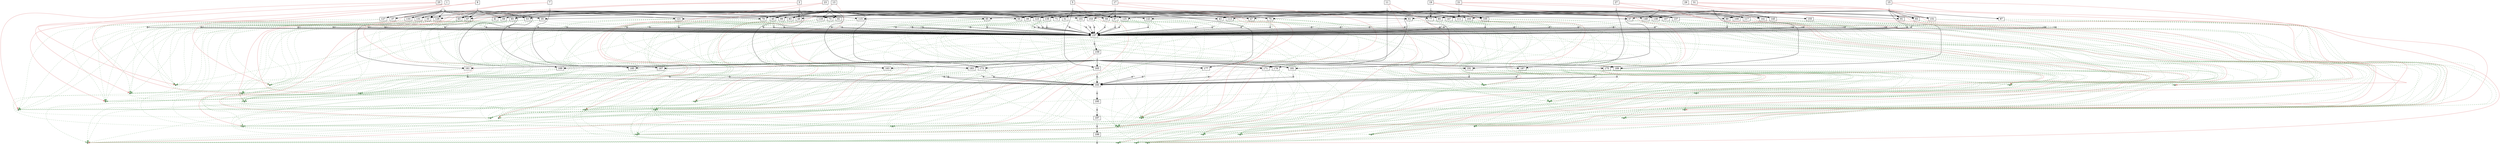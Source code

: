 strict digraph  {
	node [label="\N"];
	1	 [height=0,
		shape=rect,
		size=13.71,
		width=0];
	2	 [fillcolor=gray,
		height=0.1,
		label="",
		shape=rect,
		size=0,
		style=filled,
		width=0.1];
	1 -> 2	 [color=gray,
		size=12548980.0];
	201	 [fillcolor="#88bb88",
		height=0.1,
		label="",
		shape=rect,
		size=0,
		style=filled,
		width=0.1];
	1 -> 201	 [color="#dd7777",
		size=3219422.0,
		weight=0];
	202	 [fillcolor="#88bb88",
		height=0.1,
		label="",
		shape=rect,
		size=0,
		style=filled,
		width=0.1];
	1 -> 202	 [color="#dd7777",
		size=3219422.0,
		weight=0];
	33	 [height=0,
		shape=rect,
		size=10.47,
		width=0];
	2 -> 33	 [size=0];
	35	 [height=0,
		shape=rect,
		size=10.57,
		width=0];
	2 -> 35	 [size=0];
	37	 [height=0,
		shape=rect,
		size=10.52,
		width=0];
	2 -> 37	 [size=0];
	39	 [height=0,
		shape=rect,
		size=10.43,
		width=0];
	2 -> 39	 [size=0];
	127	 [height=0,
		shape=rect,
		size=10.56,
		width=0];
	2 -> 127	 [size=0];
	161	 [height=0,
		shape=rect,
		size=10.76,
		width=0];
	2 -> 161	 [size=0];
	3	 [height=0,
		shape=rect,
		size=13.66,
		width=0];
	4	 [fillcolor=gray,
		height=0.1,
		label="",
		shape=rect,
		size=0,
		style=filled,
		width=0.1];
	3 -> 4	 [color=gray,
		size=12555244.0];
	203	 [fillcolor="#88bb88",
		height=0.1,
		label="",
		shape=rect,
		size=0,
		style=filled,
		width=0.1];
	3 -> 203	 [color="#dd7777",
		size=3219422.0,
		weight=0];
	204	 [fillcolor="#88bb88",
		height=0.1,
		label="",
		shape=rect,
		size=0,
		style=filled,
		width=0.1];
	3 -> 204	 [color="#dd7777",
		size=3219422.0,
		weight=0];
	4 -> 33	 [size=0];
	41	 [height=0,
		shape=rect,
		size=10.53,
		width=0];
	4 -> 41	 [size=0];
	43	 [height=0,
		shape=rect,
		size=10.57,
		width=0];
	4 -> 43	 [size=0];
	45	 [height=0,
		shape=rect,
		size=10.56,
		width=0];
	4 -> 45	 [size=0];
	47	 [height=0,
		shape=rect,
		size=10.55,
		width=0];
	4 -> 47	 [size=0];
	49	 [height=0,
		shape=rect,
		size=10.61,
		width=0];
	4 -> 49	 [size=0];
	67	 [height=0,
		shape=rect,
		size=10.64,
		width=0];
	4 -> 67	 [size=0];
	71	 [height=0,
		shape=rect,
		size=10.53,
		width=0];
	4 -> 71	 [size=0];
	85	 [height=0,
		shape=rect,
		size=10.67,
		width=0];
	4 -> 85	 [size=0];
	95	 [height=0,
		shape=rect,
		size=10.6,
		width=0];
	4 -> 95	 [size=0];
	129	 [height=0,
		shape=rect,
		size=10.61,
		width=0];
	4 -> 129	 [size=0];
	163	 [height=0,
		shape=rect,
		size=10.78,
		width=0];
	4 -> 163	 [size=0];
	5	 [height=0,
		shape=rect,
		size=13.57,
		width=0];
	6	 [fillcolor=gray,
		height=0.1,
		label="",
		shape=rect,
		size=0,
		style=filled,
		width=0.1];
	5 -> 6	 [color=gray,
		size=12539984.0];
	205	 [fillcolor="#88bb88",
		height=0.1,
		label="",
		shape=rect,
		size=0,
		style=filled,
		width=0.1];
	5 -> 205	 [color="#dd7777",
		size=3219422.0,
		weight=0];
	206	 [fillcolor="#88bb88",
		height=0.1,
		label="",
		shape=rect,
		size=0,
		style=filled,
		width=0.1];
	5 -> 206	 [color="#dd7777",
		size=3219422.0,
		weight=0];
	6 -> 49	 [size=0];
	51	 [height=0,
		shape=rect,
		size=10.43,
		width=0];
	6 -> 51	 [size=0];
	53	 [height=0,
		shape=rect,
		size=10.55,
		width=0];
	6 -> 53	 [size=0];
	55	 [height=0,
		shape=rect,
		size=10.52,
		width=0];
	6 -> 55	 [size=0];
	57	 [height=0,
		shape=rect,
		size=10.76,
		width=0];
	6 -> 57	 [size=0];
	59	 [height=0,
		shape=rect,
		size=10.41,
		width=0];
	6 -> 59	 [size=0];
	61	 [height=0,
		shape=rect,
		size=10.66,
		width=0];
	6 -> 61	 [size=0];
	97	 [height=0,
		shape=rect,
		size=10.56,
		width=0];
	6 -> 97	 [size=0];
	119	 [height=0,
		shape=rect,
		size=10.58,
		width=0];
	6 -> 119	 [size=0];
	147	 [height=0,
		shape=rect,
		size=10.55,
		width=0];
	6 -> 147	 [size=0];
	165	 [height=0,
		shape=rect,
		size=10.62,
		width=0];
	6 -> 165	 [size=0];
	7	 [height=0,
		shape=rect,
		size=13.02,
		width=0];
	8	 [fillcolor=gray,
		height=0.1,
		label="",
		shape=rect,
		size=0,
		style=filled,
		width=0.1];
	7 -> 8	 [color=gray,
		size=12515446.0];
	207	 [fillcolor="#88bb88",
		height=0.1,
		label="",
		shape=rect,
		size=0,
		style=filled,
		width=0.1];
	7 -> 207	 [color="#dd7777",
		size=3219422.0,
		weight=0];
	208	 [fillcolor="#88bb88",
		height=0.1,
		label="",
		shape=rect,
		size=0,
		style=filled,
		width=0.1];
	7 -> 208	 [color="#dd7777",
		size=3219422.0,
		weight=0];
	8 -> 41	 [size=0];
	63	 [height=0,
		shape=rect,
		size=10.57,
		width=0];
	8 -> 63	 [size=0];
	65	 [height=0,
		shape=rect,
		size=10.65,
		width=0];
	8 -> 65	 [size=0];
	73	 [height=0,
		shape=rect,
		size=10.61,
		width=0];
	8 -> 73	 [size=0];
	79	 [height=0,
		shape=rect,
		size=10.49,
		width=0];
	8 -> 79	 [size=0];
	99	 [height=0,
		shape=rect,
		size=10.44,
		width=0];
	8 -> 99	 [size=0];
	121	 [height=0,
		shape=rect,
		size=10.57,
		width=0];
	8 -> 121	 [size=0];
	131	 [height=0,
		shape=rect,
		size=10.5,
		width=0];
	8 -> 131	 [size=0];
	167	 [height=0,
		shape=rect,
		size=10.61,
		width=0];
	8 -> 167	 [size=0];
	9	 [height=0,
		shape=rect,
		size=13.77,
		width=0];
	10	 [fillcolor=gray,
		height=0.1,
		label="",
		shape=rect,
		size=0,
		style=filled,
		width=0.1];
	9 -> 10	 [color=gray,
		size=12555776.0];
	209	 [fillcolor="#88bb88",
		height=0.1,
		label="",
		shape=rect,
		size=0,
		style=filled,
		width=0.1];
	9 -> 209	 [color="#dd7777",
		size=3219422.0,
		weight=0];
	210	 [fillcolor="#88bb88",
		height=0.1,
		label="",
		shape=rect,
		size=0,
		style=filled,
		width=0.1];
	9 -> 210	 [color="#dd7777",
		size=3219422.0,
		weight=0];
	10 -> 53	 [size=0];
	10 -> 63	 [size=0];
	10 -> 67	 [size=0];
	69	 [height=0,
		shape=rect,
		size=10.77,
		width=0];
	10 -> 69	 [size=0];
	133	 [height=0,
		shape=rect,
		size=10.51,
		width=0];
	10 -> 133	 [size=0];
	169	 [height=0,
		shape=rect,
		size=10.85,
		width=0];
	10 -> 169	 [size=0];
	11	 [height=0,
		shape=rect,
		size=13.66,
		width=0];
	12	 [fillcolor=gray,
		height=0.1,
		label="",
		shape=rect,
		size=0,
		style=filled,
		width=0.1];
	11 -> 12	 [color=gray,
		size=12514130.0];
	211	 [fillcolor="#88bb88",
		height=0.1,
		label="",
		shape=rect,
		size=0,
		style=filled,
		width=0.1];
	11 -> 211	 [color="#dd7777",
		size=3219422.0,
		weight=0];
	212	 [fillcolor="#88bb88",
		height=0.1,
		label="",
		shape=rect,
		size=0,
		style=filled,
		width=0.1];
	11 -> 212	 [color="#dd7777",
		size=3219422.0,
		weight=0];
	12 -> 71	 [size=0];
	12 -> 73	 [size=0];
	75	 [height=0,
		shape=rect,
		size=10.57,
		width=0];
	12 -> 75	 [size=0];
	77	 [height=0,
		shape=rect,
		size=10.62,
		width=0];
	12 -> 77	 [size=0];
	111	 [height=0,
		shape=rect,
		size=10.73,
		width=0];
	12 -> 111	 [size=0];
	149	 [height=0,
		shape=rect,
		size=10.72,
		width=0];
	12 -> 149	 [size=0];
	171	 [height=0,
		shape=rect,
		size=10.92,
		width=0];
	12 -> 171	 [size=0];
	13	 [height=0,
		shape=rect,
		size=13.13,
		width=0];
	14	 [fillcolor=gray,
		height=0.1,
		label="",
		shape=rect,
		size=0,
		style=filled,
		width=0.1];
	13 -> 14	 [color=gray,
		size=12521780.0];
	213	 [fillcolor="#88bb88",
		height=0.1,
		label="",
		shape=rect,
		size=0,
		style=filled,
		width=0.1];
	13 -> 213	 [color="#dd7777",
		size=3219422.0,
		weight=0];
	214	 [fillcolor="#88bb88",
		height=0.1,
		label="",
		shape=rect,
		size=0,
		style=filled,
		width=0.1];
	13 -> 214	 [color="#dd7777",
		size=3219422.0,
		weight=0];
	14 -> 55	 [size=0];
	14 -> 69	 [size=0];
	14 -> 79	 [size=0];
	81	 [height=0,
		shape=rect,
		size=10.5,
		width=0];
	14 -> 81	 [size=0];
	83	 [height=0,
		shape=rect,
		size=10.58,
		width=0];
	14 -> 83	 [size=0];
	101	 [height=0,
		shape=rect,
		size=10.67,
		width=0];
	14 -> 101	 [size=0];
	173	 [height=0,
		shape=rect,
		size=10.92,
		width=0];
	14 -> 173	 [size=0];
	15	 [height=0,
		shape=rect,
		size=13.35,
		width=0];
	16	 [fillcolor=gray,
		height=0.1,
		label="",
		shape=rect,
		size=0,
		style=filled,
		width=0.1];
	15 -> 16	 [color=gray,
		size=12569732.0];
	215	 [fillcolor="#88bb88",
		height=0.1,
		label="",
		shape=rect,
		size=0,
		style=filled,
		width=0.1];
	15 -> 215	 [color="#dd7777",
		size=3219422.0,
		weight=0];
	216	 [fillcolor="#88bb88",
		height=0.1,
		label="",
		shape=rect,
		size=0,
		style=filled,
		width=0.1];
	15 -> 216	 [color="#dd7777",
		size=3219422.0,
		weight=0];
	16 -> 57	 [size=0];
	16 -> 85	 [size=0];
	87	 [height=0,
		shape=rect,
		size=10.65,
		width=0];
	16 -> 87	 [size=0];
	89	 [height=0,
		shape=rect,
		size=10.53,
		width=0];
	16 -> 89	 [size=0];
	91	 [height=0,
		shape=rect,
		size=10.6,
		width=0];
	16 -> 91	 [size=0];
	93	 [height=0,
		shape=rect,
		size=10.59,
		width=0];
	16 -> 93	 [size=0];
	151	 [height=0,
		shape=rect,
		size=10.39,
		width=0];
	16 -> 151	 [size=0];
	175	 [height=0,
		shape=rect,
		size=10.81,
		width=0];
	16 -> 175	 [size=0];
	17	 [height=0,
		shape=rect,
		size=13.77,
		width=0];
	18	 [fillcolor=gray,
		height=0.1,
		label="",
		shape=rect,
		size=0,
		style=filled,
		width=0.1];
	17 -> 18	 [color=gray,
		size=12545860.0];
	217	 [fillcolor="#88bb88",
		height=0.1,
		label="",
		shape=rect,
		size=0,
		style=filled,
		width=0.1];
	17 -> 217	 [color="#dd7777",
		size=3219422.0,
		weight=0];
	218	 [fillcolor="#88bb88",
		height=0.1,
		label="",
		shape=rect,
		size=0,
		style=filled,
		width=0.1];
	17 -> 218	 [color="#dd7777",
		size=3219422.0,
		weight=0];
	18 -> 59	 [size=0];
	18 -> 75	 [size=0];
	18 -> 89	 [size=0];
	18 -> 95	 [size=0];
	18 -> 97	 [size=0];
	18 -> 99	 [size=0];
	18 -> 101	 [size=0];
	103	 [height=0,
		shape=rect,
		size=10.65,
		width=0];
	18 -> 103	 [size=0];
	123	 [height=0,
		shape=rect,
		size=10.66,
		width=0];
	18 -> 123	 [size=0];
	139	 [height=0,
		shape=rect,
		size=10.59,
		width=0];
	18 -> 139	 [size=0];
	177	 [height=0,
		shape=rect,
		size=10.83,
		width=0];
	18 -> 177	 [size=0];
	19	 [height=0,
		shape=rect,
		size=13.45,
		width=0];
	20	 [fillcolor=gray,
		height=0.1,
		label="",
		shape=rect,
		size=0,
		style=filled,
		width=0.1];
	19 -> 20	 [color=gray,
		size=12531720.0];
	219	 [fillcolor="#88bb88",
		height=0.1,
		label="",
		shape=rect,
		size=0,
		style=filled,
		width=0.1];
	19 -> 219	 [color="#dd7777",
		size=3219422.0,
		weight=0];
	220	 [fillcolor="#88bb88",
		height=0.1,
		label="",
		shape=rect,
		size=0,
		style=filled,
		width=0.1];
	19 -> 220	 [color="#dd7777",
		size=3219422.0,
		weight=0];
	20 -> 35	 [size=0];
	20 -> 77	 [size=0];
	105	 [height=0,
		shape=rect,
		size=10.71,
		width=0];
	20 -> 105	 [size=0];
	107	 [height=0,
		shape=rect,
		size=10.62,
		width=0];
	20 -> 107	 [size=0];
	109	 [height=0,
		shape=rect,
		size=10.7,
		width=0];
	20 -> 109	 [size=0];
	125	 [height=0,
		shape=rect,
		size=10.68,
		width=0];
	20 -> 125	 [size=0];
	179	 [height=0,
		shape=rect,
		size=10.65,
		width=0];
	20 -> 179	 [size=0];
	21	 [height=0,
		shape=rect,
		size=13.5,
		width=0];
	22	 [fillcolor=gray,
		height=0.1,
		label="",
		shape=rect,
		size=0,
		style=filled,
		width=0.1];
	21 -> 22	 [color=gray,
		size=12535712.0];
	221	 [fillcolor="#88bb88",
		height=0.1,
		label="",
		shape=rect,
		size=0,
		style=filled,
		width=0.1];
	21 -> 221	 [color="#dd7777",
		size=3219422.0,
		weight=0];
	222	 [fillcolor="#88bb88",
		height=0.1,
		label="",
		shape=rect,
		size=0,
		style=filled,
		width=0.1];
	21 -> 222	 [color="#dd7777",
		size=3219422.0,
		weight=0];
	22 -> 43	 [size=0];
	22 -> 105	 [size=0];
	22 -> 111	 [size=0];
	113	 [height=0,
		shape=rect,
		size=10.68,
		width=0];
	22 -> 113	 [size=0];
	115	 [height=0,
		shape=rect,
		size=10.49,
		width=0];
	22 -> 115	 [size=0];
	117	 [height=0,
		shape=rect,
		size=10.56,
		width=0];
	22 -> 117	 [size=0];
	137	 [height=0,
		shape=rect,
		size=10.77,
		width=0];
	22 -> 137	 [size=0];
	141	 [height=0,
		shape=rect,
		size=10.53,
		width=0];
	22 -> 141	 [size=0];
	181	 [height=0,
		shape=rect,
		size=10.25,
		width=0];
	22 -> 181	 [size=0];
	23	 [height=0,
		shape=rect,
		size=13.42,
		width=0];
	24	 [fillcolor=gray,
		height=0.1,
		label="",
		shape=rect,
		size=0,
		style=filled,
		width=0.1];
	23 -> 24	 [color=gray,
		size=12587070.0];
	223	 [fillcolor="#88bb88",
		height=0.1,
		label="",
		shape=rect,
		size=0,
		style=filled,
		width=0.1];
	23 -> 223	 [color="#dd7777",
		size=3219422.0,
		weight=0];
	224	 [fillcolor="#88bb88",
		height=0.1,
		label="",
		shape=rect,
		size=0,
		style=filled,
		width=0.1];
	23 -> 224	 [color="#dd7777",
		size=3219422.0,
		weight=0];
	24 -> 45	 [size=0];
	24 -> 65	 [size=0];
	24 -> 83	 [size=0];
	24 -> 113	 [size=0];
	24 -> 119	 [size=0];
	24 -> 121	 [size=0];
	24 -> 123	 [size=0];
	24 -> 125	 [size=0];
	183	 [height=0,
		shape=rect,
		size=10.92,
		width=0];
	24 -> 183	 [size=0];
	25	 [height=0,
		shape=rect,
		size=13.63,
		width=0];
	26	 [fillcolor=gray,
		height=0.1,
		label="",
		shape=rect,
		size=0,
		style=filled,
		width=0.1];
	25 -> 26	 [color=gray,
		size=12555558.0];
	225	 [fillcolor="#88bb88",
		height=0.1,
		label="",
		shape=rect,
		size=0,
		style=filled,
		width=0.1];
	25 -> 225	 [color="#dd7777",
		size=3219422.0,
		weight=0];
	226	 [fillcolor="#88bb88",
		height=0.1,
		label="",
		shape=rect,
		size=0,
		style=filled,
		width=0.1];
	25 -> 226	 [color="#dd7777",
		size=3219422.0,
		weight=0];
	26 -> 37	 [size=0];
	26 -> 115	 [size=0];
	26 -> 127	 [size=0];
	26 -> 129	 [size=0];
	26 -> 131	 [size=0];
	26 -> 133	 [size=0];
	135	 [height=0,
		shape=rect,
		size=10.69,
		width=0];
	26 -> 135	 [size=0];
	143	 [height=0,
		shape=rect,
		size=10.69,
		width=0];
	26 -> 143	 [size=0];
	153	 [height=0,
		shape=rect,
		size=10.61,
		width=0];
	26 -> 153	 [size=0];
	185	 [height=0,
		shape=rect,
		size=10.77,
		width=0];
	26 -> 185	 [size=0];
	27	 [height=0,
		shape=rect,
		size=13.7,
		width=0];
	28	 [fillcolor=gray,
		height=0.1,
		label="",
		shape=rect,
		size=0,
		style=filled,
		width=0.1];
	27 -> 28	 [color=gray,
		size=12573942.0];
	227	 [fillcolor="#88bb88",
		height=0.1,
		label="",
		shape=rect,
		size=0,
		style=filled,
		width=0.1];
	27 -> 227	 [color="#dd7777",
		size=3219422.0,
		weight=0];
	228	 [fillcolor="#88bb88",
		height=0.1,
		label="",
		shape=rect,
		size=0,
		style=filled,
		width=0.1];
	27 -> 228	 [color="#dd7777",
		size=3219422.0,
		weight=0];
	28 -> 47	 [size=0];
	28 -> 61	 [size=0];
	28 -> 107	 [size=0];
	28 -> 135	 [size=0];
	28 -> 137	 [size=0];
	145	 [height=0,
		shape=rect,
		size=10.58,
		width=0];
	28 -> 145	 [size=0];
	187	 [height=0,
		shape=rect,
		size=10.81,
		width=0];
	28 -> 187	 [size=0];
	29	 [height=0,
		shape=rect,
		size=13.74,
		width=0];
	30	 [fillcolor=gray,
		height=0.1,
		label="",
		shape=rect,
		size=0,
		style=filled,
		width=0.1];
	29 -> 30	 [color=gray,
		size=12507472.0];
	229	 [fillcolor="#88bb88",
		height=0.1,
		label="",
		shape=rect,
		size=0,
		style=filled,
		width=0.1];
	29 -> 229	 [color="#dd7777",
		size=3219422.0,
		weight=0];
	230	 [fillcolor="#88bb88",
		height=0.1,
		label="",
		shape=rect,
		size=0,
		style=filled,
		width=0.1];
	29 -> 230	 [color="#dd7777",
		size=3219422.0,
		weight=0];
	30 -> 91	 [size=0];
	30 -> 139	 [size=0];
	30 -> 141	 [size=0];
	30 -> 143	 [size=0];
	30 -> 145	 [size=0];
	189	 [height=0,
		shape=rect,
		size=10.72,
		width=0];
	30 -> 189	 [size=0];
	31	 [height=0,
		shape=rect,
		size=13.48,
		width=0];
	32	 [fillcolor=gray,
		height=0.1,
		label="",
		shape=rect,
		size=0,
		style=filled,
		width=0.1];
	31 -> 32	 [color=gray,
		size=12505362.0];
	231	 [fillcolor="#88bb88",
		height=0.1,
		label="",
		shape=rect,
		size=0,
		style=filled,
		width=0.1];
	31 -> 231	 [color="#dd7777",
		size=3219422.0,
		weight=0];
	232	 [fillcolor="#88bb88",
		height=0.1,
		label="",
		shape=rect,
		size=0,
		style=filled,
		width=0.1];
	31 -> 232	 [color="#dd7777",
		size=3219422.0,
		weight=0];
	32 -> 39	 [size=0];
	32 -> 93	 [size=0];
	32 -> 103	 [size=0];
	32 -> 109	 [size=0];
	32 -> 117	 [size=0];
	32 -> 147	 [size=0];
	32 -> 149	 [size=0];
	32 -> 151	 [size=0];
	32 -> 153	 [size=0];
	155	 [height=0,
		shape=rect,
		size=10.59,
		width=0];
	32 -> 155	 [size=0];
	191	 [height=0,
		shape=rect,
		size=10.94,
		width=0];
	32 -> 191	 [size=0];
	34	 [fillcolor=gray,
		height=0.1,
		label="",
		shape=rect,
		size=0,
		style=filled,
		width=0.1];
	33 -> 34	 [color=gray,
		size=16916203.0];
	33 -> 201	 [color="#77aa77",
		size=0,
		style=dashed,
		weight=0];
	33 -> 202	 [color="#77aa77",
		size=0,
		style=dashed,
		weight=0];
	33 -> 203	 [color="#77aa77",
		size=0,
		style=dashed,
		weight=0];
	33 -> 204	 [color="#77aa77",
		size=0,
		style=dashed,
		weight=0];
	157	 [height=0,
		shape=rect,
		size=4.96,
		width=0];
	34 -> 157	 [size=256443.0];
	36	 [fillcolor=gray,
		height=0.1,
		label="",
		shape=rect,
		size=0,
		style=filled,
		width=0.1];
	35 -> 36	 [color=gray,
		size=16892679.0];
	35 -> 201	 [color="#77aa77",
		size=0,
		style=dashed,
		weight=0];
	35 -> 202	 [color="#77aa77",
		size=0,
		style=dashed,
		weight=0];
	35 -> 219	 [color="#77aa77",
		size=0,
		style=dashed,
		weight=0];
	35 -> 220	 [color="#77aa77",
		size=0,
		style=dashed,
		weight=0];
	36 -> 157	 [size=256443.0];
	38	 [fillcolor=gray,
		height=0.1,
		label="",
		shape=rect,
		size=0,
		style=filled,
		width=0.1];
	37 -> 38	 [color=gray,
		size=16916517.0];
	37 -> 201	 [color="#77aa77",
		size=0,
		style=dashed,
		weight=0];
	37 -> 202	 [color="#77aa77",
		size=0,
		style=dashed,
		weight=0];
	37 -> 225	 [color="#77aa77",
		size=0,
		style=dashed,
		weight=0];
	37 -> 226	 [color="#77aa77",
		size=0,
		style=dashed,
		weight=0];
	38 -> 157	 [size=256443.0];
	40	 [fillcolor=gray,
		height=0.1,
		label="",
		shape=rect,
		size=0,
		style=filled,
		width=0.1];
	39 -> 40	 [color=gray,
		size=16866321.0];
	39 -> 201	 [color="#77aa77",
		size=0,
		style=dashed,
		weight=0];
	39 -> 202	 [color="#77aa77",
		size=0,
		style=dashed,
		weight=0];
	39 -> 231	 [color="#77aa77",
		size=0,
		style=dashed,
		weight=0];
	39 -> 232	 [color="#77aa77",
		size=0,
		style=dashed,
		weight=0];
	40 -> 157	 [size=256443.0];
	42	 [fillcolor=gray,
		height=0.1,
		label="",
		shape=rect,
		size=0,
		style=filled,
		width=0.1];
	41 -> 42	 [color=gray,
		size=16882669.0];
	41 -> 203	 [color="#77aa77",
		size=0,
		style=dashed,
		weight=0];
	41 -> 204	 [color="#77aa77",
		size=0,
		style=dashed,
		weight=0];
	41 -> 207	 [color="#77aa77",
		size=0,
		style=dashed,
		weight=0];
	41 -> 208	 [color="#77aa77",
		size=0,
		style=dashed,
		weight=0];
	42 -> 157	 [size=256443.0];
	44	 [fillcolor=gray,
		height=0.1,
		label="",
		shape=rect,
		size=0,
		style=filled,
		width=0.1];
	43 -> 44	 [color=gray,
		size=16902935.0];
	43 -> 203	 [color="#77aa77",
		size=0,
		style=dashed,
		weight=0];
	43 -> 204	 [color="#77aa77",
		size=0,
		style=dashed,
		weight=0];
	43 -> 221	 [color="#77aa77",
		size=0,
		style=dashed,
		weight=0];
	43 -> 222	 [color="#77aa77",
		size=0,
		style=dashed,
		weight=0];
	44 -> 157	 [size=256443.0];
	46	 [fillcolor=gray,
		height=0.1,
		label="",
		shape=rect,
		size=0,
		style=filled,
		width=0.1];
	45 -> 46	 [color=gray,
		size=16954293.0];
	45 -> 203	 [color="#77aa77",
		size=0,
		style=dashed,
		weight=0];
	45 -> 204	 [color="#77aa77",
		size=0,
		style=dashed,
		weight=0];
	45 -> 223	 [color="#77aa77",
		size=0,
		style=dashed,
		weight=0];
	45 -> 224	 [color="#77aa77",
		size=0,
		style=dashed,
		weight=0];
	46 -> 157	 [size=256443.0];
	48	 [fillcolor=gray,
		height=0.1,
		label="",
		shape=rect,
		size=0,
		style=filled,
		width=0.1];
	47 -> 48	 [color=gray,
		size=16941165.0];
	47 -> 203	 [color="#77aa77",
		size=0,
		style=dashed,
		weight=0];
	47 -> 204	 [color="#77aa77",
		size=0,
		style=dashed,
		weight=0];
	47 -> 227	 [color="#77aa77",
		size=0,
		style=dashed,
		weight=0];
	47 -> 228	 [color="#77aa77",
		size=0,
		style=dashed,
		weight=0];
	48 -> 157	 [size=256443.0];
	50	 [fillcolor=gray,
		height=0.1,
		label="",
		shape=rect,
		size=0,
		style=filled,
		width=0.1];
	49 -> 50	 [color=gray,
		size=16907207.0];
	49 -> 203	 [color="#77aa77",
		size=0,
		style=dashed,
		weight=0];
	49 -> 204	 [color="#77aa77",
		size=0,
		style=dashed,
		weight=0];
	49 -> 205	 [color="#77aa77",
		size=0,
		style=dashed,
		weight=0];
	49 -> 206	 [color="#77aa77",
		size=0,
		style=dashed,
		weight=0];
	50 -> 157	 [size=256443.0];
	52	 [fillcolor=gray,
		height=0.1,
		label="",
		shape=rect,
		size=0,
		style=filled,
		width=0.1];
	51 -> 52	 [color=gray,
		size=8574347.0];
	51 -> 205	 [color="#77aa77",
		size=0,
		style=dashed,
		weight=0];
	51 -> 206	 [color="#77aa77",
		size=0,
		style=dashed,
		weight=0];
	52 -> 157	 [size=256443.0];
	54	 [fillcolor=gray,
		height=0.1,
		label="",
		shape=rect,
		size=0,
		style=filled,
		width=0.1];
	53 -> 54	 [color=gray,
		size=16907739.0];
	53 -> 205	 [color="#77aa77",
		size=0,
		style=dashed,
		weight=0];
	53 -> 206	 [color="#77aa77",
		size=0,
		style=dashed,
		weight=0];
	53 -> 209	 [color="#77aa77",
		size=0,
		style=dashed,
		weight=0];
	53 -> 210	 [color="#77aa77",
		size=0,
		style=dashed,
		weight=0];
	54 -> 157	 [size=256443.0];
	56	 [fillcolor=gray,
		height=0.1,
		label="",
		shape=rect,
		size=0,
		style=filled,
		width=0.1];
	55 -> 56	 [color=gray,
		size=16873743.0];
	55 -> 205	 [color="#77aa77",
		size=0,
		style=dashed,
		weight=0];
	55 -> 206	 [color="#77aa77",
		size=0,
		style=dashed,
		weight=0];
	55 -> 213	 [color="#77aa77",
		size=0,
		style=dashed,
		weight=0];
	55 -> 214	 [color="#77aa77",
		size=0,
		style=dashed,
		weight=0];
	56 -> 157	 [size=256443.0];
	58	 [fillcolor=gray,
		height=0.1,
		label="",
		shape=rect,
		size=0,
		style=filled,
		width=0.1];
	57 -> 58	 [color=gray,
		size=16921695.0];
	57 -> 205	 [color="#77aa77",
		size=0,
		style=dashed,
		weight=0];
	57 -> 206	 [color="#77aa77",
		size=0,
		style=dashed,
		weight=0];
	57 -> 215	 [color="#77aa77",
		size=0,
		style=dashed,
		weight=0];
	57 -> 216	 [color="#77aa77",
		size=0,
		style=dashed,
		weight=0];
	58 -> 157	 [size=256443.0];
	60	 [fillcolor=gray,
		height=0.1,
		label="",
		shape=rect,
		size=0,
		style=filled,
		width=0.1];
	59 -> 60	 [color=gray,
		size=16897823.0];
	59 -> 205	 [color="#77aa77",
		size=0,
		style=dashed,
		weight=0];
	59 -> 206	 [color="#77aa77",
		size=0,
		style=dashed,
		weight=0];
	59 -> 217	 [color="#77aa77",
		size=0,
		style=dashed,
		weight=0];
	59 -> 218	 [color="#77aa77",
		size=0,
		style=dashed,
		weight=0];
	60 -> 157	 [size=256443.0];
	62	 [fillcolor=gray,
		height=0.1,
		label="",
		shape=rect,
		size=0,
		style=filled,
		width=0.1];
	61 -> 62	 [color=gray,
		size=16925905.0];
	61 -> 205	 [color="#77aa77",
		size=0,
		style=dashed,
		weight=0];
	61 -> 206	 [color="#77aa77",
		size=0,
		style=dashed,
		weight=0];
	61 -> 227	 [color="#77aa77",
		size=0,
		style=dashed,
		weight=0];
	61 -> 228	 [color="#77aa77",
		size=0,
		style=dashed,
		weight=0];
	62 -> 157	 [size=256443.0];
	64	 [fillcolor=gray,
		height=0.1,
		label="",
		shape=rect,
		size=0,
		style=filled,
		width=0.1];
	63 -> 64	 [color=gray,
		size=16883201.0];
	63 -> 207	 [color="#77aa77",
		size=0,
		style=dashed,
		weight=0];
	63 -> 208	 [color="#77aa77",
		size=0,
		style=dashed,
		weight=0];
	63 -> 209	 [color="#77aa77",
		size=0,
		style=dashed,
		weight=0];
	63 -> 210	 [color="#77aa77",
		size=0,
		style=dashed,
		weight=0];
	64 -> 157	 [size=256443.0];
	66	 [fillcolor=gray,
		height=0.1,
		label="",
		shape=rect,
		size=0,
		style=filled,
		width=0.1];
	65 -> 66	 [color=gray,
		size=16914495.0];
	65 -> 207	 [color="#77aa77",
		size=0,
		style=dashed,
		weight=0];
	65 -> 208	 [color="#77aa77",
		size=0,
		style=dashed,
		weight=0];
	65 -> 223	 [color="#77aa77",
		size=0,
		style=dashed,
		weight=0];
	65 -> 224	 [color="#77aa77",
		size=0,
		style=dashed,
		weight=0];
	66 -> 157	 [size=256443.0];
	68	 [fillcolor=gray,
		height=0.1,
		label="",
		shape=rect,
		size=0,
		style=filled,
		width=0.1];
	67 -> 68	 [color=gray,
		size=16922999.0];
	67 -> 203	 [color="#77aa77",
		size=0,
		style=dashed,
		weight=0];
	67 -> 204	 [color="#77aa77",
		size=0,
		style=dashed,
		weight=0];
	67 -> 209	 [color="#77aa77",
		size=0,
		style=dashed,
		weight=0];
	67 -> 210	 [color="#77aa77",
		size=0,
		style=dashed,
		weight=0];
	68 -> 157	 [size=256443.0];
	70	 [fillcolor=gray,
		height=0.1,
		label="",
		shape=rect,
		size=0,
		style=filled,
		width=0.1];
	69 -> 70	 [color=gray,
		size=16889535.0];
	69 -> 209	 [color="#77aa77",
		size=0,
		style=dashed,
		weight=0];
	69 -> 210	 [color="#77aa77",
		size=0,
		style=dashed,
		weight=0];
	69 -> 213	 [color="#77aa77",
		size=0,
		style=dashed,
		weight=0];
	69 -> 214	 [color="#77aa77",
		size=0,
		style=dashed,
		weight=0];
	70 -> 157	 [size=256443.0];
	72	 [fillcolor=gray,
		height=0.1,
		label="",
		shape=rect,
		size=0,
		style=filled,
		width=0.1];
	71 -> 72	 [color=gray,
		size=16881353.0];
	71 -> 203	 [color="#77aa77",
		size=0,
		style=dashed,
		weight=0];
	71 -> 204	 [color="#77aa77",
		size=0,
		style=dashed,
		weight=0];
	71 -> 211	 [color="#77aa77",
		size=0,
		style=dashed,
		weight=0];
	71 -> 212	 [color="#77aa77",
		size=0,
		style=dashed,
		weight=0];
	72 -> 157	 [size=256443.0];
	74	 [fillcolor=gray,
		height=0.1,
		label="",
		shape=rect,
		size=0,
		style=filled,
		width=0.1];
	73 -> 74	 [color=gray,
		size=16841555.0];
	73 -> 207	 [color="#77aa77",
		size=0,
		style=dashed,
		weight=0];
	73 -> 208	 [color="#77aa77",
		size=0,
		style=dashed,
		weight=0];
	73 -> 211	 [color="#77aa77",
		size=0,
		style=dashed,
		weight=0];
	73 -> 212	 [color="#77aa77",
		size=0,
		style=dashed,
		weight=0];
	74 -> 157	 [size=256443.0];
	76	 [fillcolor=gray,
		height=0.1,
		label="",
		shape=rect,
		size=0,
		style=filled,
		width=0.1];
	75 -> 76	 [color=gray,
		size=16871969.0];
	75 -> 211	 [color="#77aa77",
		size=0,
		style=dashed,
		weight=0];
	75 -> 212	 [color="#77aa77",
		size=0,
		style=dashed,
		weight=0];
	75 -> 217	 [color="#77aa77",
		size=0,
		style=dashed,
		weight=0];
	75 -> 218	 [color="#77aa77",
		size=0,
		style=dashed,
		weight=0];
	76 -> 157	 [size=256443.0];
	78	 [fillcolor=gray,
		height=0.1,
		label="",
		shape=rect,
		size=0,
		style=filled,
		width=0.1];
	77 -> 78	 [color=gray,
		size=16857829.0];
	77 -> 211	 [color="#77aa77",
		size=0,
		style=dashed,
		weight=0];
	77 -> 212	 [color="#77aa77",
		size=0,
		style=dashed,
		weight=0];
	77 -> 219	 [color="#77aa77",
		size=0,
		style=dashed,
		weight=0];
	77 -> 220	 [color="#77aa77",
		size=0,
		style=dashed,
		weight=0];
	78 -> 157	 [size=256443.0];
	80	 [fillcolor=gray,
		height=0.1,
		label="",
		shape=rect,
		size=0,
		style=filled,
		width=0.1];
	79 -> 80	 [color=gray,
		size=16849205.0];
	79 -> 207	 [color="#77aa77",
		size=0,
		style=dashed,
		weight=0];
	79 -> 208	 [color="#77aa77",
		size=0,
		style=dashed,
		weight=0];
	79 -> 213	 [color="#77aa77",
		size=0,
		style=dashed,
		weight=0];
	79 -> 214	 [color="#77aa77",
		size=0,
		style=dashed,
		weight=0];
	80 -> 157	 [size=256443.0];
	82	 [fillcolor=gray,
		height=0.1,
		label="",
		shape=rect,
		size=0,
		style=filled,
		width=0.1];
	81 -> 82	 [color=gray,
		size=8556143.0];
	81 -> 213	 [color="#77aa77",
		size=0,
		style=dashed,
		weight=0];
	81 -> 214	 [color="#77aa77",
		size=0,
		style=dashed,
		weight=0];
	82 -> 157	 [size=256443.0];
	84	 [fillcolor=gray,
		height=0.1,
		label="",
		shape=rect,
		size=0,
		style=filled,
		width=0.1];
	83 -> 84	 [color=gray,
		size=16920829.0];
	83 -> 213	 [color="#77aa77",
		size=0,
		style=dashed,
		weight=0];
	83 -> 214	 [color="#77aa77",
		size=0,
		style=dashed,
		weight=0];
	83 -> 223	 [color="#77aa77",
		size=0,
		style=dashed,
		weight=0];
	83 -> 224	 [color="#77aa77",
		size=0,
		style=dashed,
		weight=0];
	84 -> 157	 [size=256443.0];
	86	 [fillcolor=gray,
		height=0.1,
		label="",
		shape=rect,
		size=0,
		style=filled,
		width=0.1];
	85 -> 86	 [color=gray,
		size=16936955.0];
	85 -> 203	 [color="#77aa77",
		size=0,
		style=dashed,
		weight=0];
	85 -> 204	 [color="#77aa77",
		size=0,
		style=dashed,
		weight=0];
	85 -> 215	 [color="#77aa77",
		size=0,
		style=dashed,
		weight=0];
	85 -> 216	 [color="#77aa77",
		size=0,
		style=dashed,
		weight=0];
	86 -> 157	 [size=256443.0];
	88	 [fillcolor=gray,
		height=0.1,
		label="",
		shape=rect,
		size=0,
		style=filled,
		width=0.1];
	87 -> 88	 [color=gray,
		size=8604095.0];
	87 -> 215	 [color="#77aa77",
		size=0,
		style=dashed,
		weight=0];
	87 -> 216	 [color="#77aa77",
		size=0,
		style=dashed,
		weight=0];
	88 -> 157	 [size=256443.0];
	90	 [fillcolor=gray,
		height=0.1,
		label="",
		shape=rect,
		size=0,
		style=filled,
		width=0.1];
	89 -> 90	 [color=gray,
		size=16927571.0];
	89 -> 215	 [color="#77aa77",
		size=0,
		style=dashed,
		weight=0];
	89 -> 216	 [color="#77aa77",
		size=0,
		style=dashed,
		weight=0];
	89 -> 217	 [color="#77aa77",
		size=0,
		style=dashed,
		weight=0];
	89 -> 218	 [color="#77aa77",
		size=0,
		style=dashed,
		weight=0];
	90 -> 157	 [size=256443.0];
	92	 [fillcolor=gray,
		height=0.1,
		label="",
		shape=rect,
		size=0,
		style=filled,
		width=0.1];
	91 -> 92	 [color=gray,
		size=16889183.0];
	91 -> 215	 [color="#77aa77",
		size=0,
		style=dashed,
		weight=0];
	91 -> 216	 [color="#77aa77",
		size=0,
		style=dashed,
		weight=0];
	91 -> 229	 [color="#77aa77",
		size=0,
		style=dashed,
		weight=0];
	91 -> 230	 [color="#77aa77",
		size=0,
		style=dashed,
		weight=0];
	92 -> 157	 [size=256443.0];
	94	 [fillcolor=gray,
		height=0.1,
		label="",
		shape=rect,
		size=0,
		style=filled,
		width=0.1];
	93 -> 94	 [color=gray,
		size=16887073.0];
	93 -> 215	 [color="#77aa77",
		size=0,
		style=dashed,
		weight=0];
	93 -> 216	 [color="#77aa77",
		size=0,
		style=dashed,
		weight=0];
	93 -> 231	 [color="#77aa77",
		size=0,
		style=dashed,
		weight=0];
	93 -> 232	 [color="#77aa77",
		size=0,
		style=dashed,
		weight=0];
	94 -> 157	 [size=256443.0];
	96	 [fillcolor=gray,
		height=0.1,
		label="",
		shape=rect,
		size=0,
		style=filled,
		width=0.1];
	95 -> 96	 [color=gray,
		size=16913083.0];
	95 -> 203	 [color="#77aa77",
		size=0,
		style=dashed,
		weight=0];
	95 -> 204	 [color="#77aa77",
		size=0,
		style=dashed,
		weight=0];
	95 -> 217	 [color="#77aa77",
		size=0,
		style=dashed,
		weight=0];
	95 -> 218	 [color="#77aa77",
		size=0,
		style=dashed,
		weight=0];
	96 -> 157	 [size=256443.0];
	98	 [fillcolor=gray,
		height=0.1,
		label="",
		shape=rect,
		size=0,
		style=filled,
		width=0.1];
	97 -> 98	 [color=gray,
		size=16897823.0];
	97 -> 205	 [color="#77aa77",
		size=0,
		style=dashed,
		weight=0];
	97 -> 206	 [color="#77aa77",
		size=0,
		style=dashed,
		weight=0];
	97 -> 217	 [color="#77aa77",
		size=0,
		style=dashed,
		weight=0];
	97 -> 218	 [color="#77aa77",
		size=0,
		style=dashed,
		weight=0];
	98 -> 157	 [size=256443.0];
	100	 [fillcolor=gray,
		height=0.1,
		label="",
		shape=rect,
		size=0,
		style=filled,
		width=0.1];
	99 -> 100	 [color=gray,
		size=16873285.0];
	99 -> 207	 [color="#77aa77",
		size=0,
		style=dashed,
		weight=0];
	99 -> 208	 [color="#77aa77",
		size=0,
		style=dashed,
		weight=0];
	99 -> 217	 [color="#77aa77",
		size=0,
		style=dashed,
		weight=0];
	99 -> 218	 [color="#77aa77",
		size=0,
		style=dashed,
		weight=0];
	100 -> 157	 [size=256443.0];
	102	 [fillcolor=gray,
		height=0.1,
		label="",
		shape=rect,
		size=0,
		style=filled,
		width=0.1];
	101 -> 102	 [color=gray,
		size=16879619.0];
	101 -> 213	 [color="#77aa77",
		size=0,
		style=dashed,
		weight=0];
	101 -> 214	 [color="#77aa77",
		size=0,
		style=dashed,
		weight=0];
	101 -> 217	 [color="#77aa77",
		size=0,
		style=dashed,
		weight=0];
	101 -> 218	 [color="#77aa77",
		size=0,
		style=dashed,
		weight=0];
	102 -> 157	 [size=256443.0];
	104	 [fillcolor=gray,
		height=0.1,
		label="",
		shape=rect,
		size=0,
		style=filled,
		width=0.1];
	103 -> 104	 [color=gray,
		size=16863201.0];
	103 -> 217	 [color="#77aa77",
		size=0,
		style=dashed,
		weight=0];
	103 -> 218	 [color="#77aa77",
		size=0,
		style=dashed,
		weight=0];
	103 -> 231	 [color="#77aa77",
		size=0,
		style=dashed,
		weight=0];
	103 -> 232	 [color="#77aa77",
		size=0,
		style=dashed,
		weight=0];
	104 -> 157	 [size=256443.0];
	106	 [fillcolor=gray,
		height=0.1,
		label="",
		shape=rect,
		size=0,
		style=filled,
		width=0.1];
	105 -> 106	 [color=gray,
		size=16879411.0];
	105 -> 219	 [color="#77aa77",
		size=0,
		style=dashed,
		weight=0];
	105 -> 220	 [color="#77aa77",
		size=0,
		style=dashed,
		weight=0];
	105 -> 221	 [color="#77aa77",
		size=0,
		style=dashed,
		weight=0];
	105 -> 222	 [color="#77aa77",
		size=0,
		style=dashed,
		weight=0];
	106 -> 157	 [size=256443.0];
	108	 [fillcolor=gray,
		height=0.1,
		label="",
		shape=rect,
		size=0,
		style=filled,
		width=0.1];
	107 -> 108	 [color=gray,
		size=16917641.0];
	107 -> 219	 [color="#77aa77",
		size=0,
		style=dashed,
		weight=0];
	107 -> 220	 [color="#77aa77",
		size=0,
		style=dashed,
		weight=0];
	107 -> 227	 [color="#77aa77",
		size=0,
		style=dashed,
		weight=0];
	107 -> 228	 [color="#77aa77",
		size=0,
		style=dashed,
		weight=0];
	108 -> 157	 [size=256443.0];
	110	 [fillcolor=gray,
		height=0.1,
		label="",
		shape=rect,
		size=0,
		style=filled,
		width=0.1];
	109 -> 110	 [color=gray,
		size=16849061.0];
	109 -> 219	 [color="#77aa77",
		size=0,
		style=dashed,
		weight=0];
	109 -> 220	 [color="#77aa77",
		size=0,
		style=dashed,
		weight=0];
	109 -> 231	 [color="#77aa77",
		size=0,
		style=dashed,
		weight=0];
	109 -> 232	 [color="#77aa77",
		size=0,
		style=dashed,
		weight=0];
	110 -> 157	 [size=256443.0];
	112	 [fillcolor=gray,
		height=0.1,
		label="",
		shape=rect,
		size=0,
		style=filled,
		width=0.1];
	111 -> 112	 [color=gray,
		size=16861821.0];
	111 -> 211	 [color="#77aa77",
		size=0,
		style=dashed,
		weight=0];
	111 -> 212	 [color="#77aa77",
		size=0,
		style=dashed,
		weight=0];
	111 -> 221	 [color="#77aa77",
		size=0,
		style=dashed,
		weight=0];
	111 -> 222	 [color="#77aa77",
		size=0,
		style=dashed,
		weight=0];
	112 -> 157	 [size=256443.0];
	114	 [fillcolor=gray,
		height=0.1,
		label="",
		shape=rect,
		size=0,
		style=filled,
		width=0.1];
	113 -> 114	 [color=gray,
		size=16934761.0];
	113 -> 221	 [color="#77aa77",
		size=0,
		style=dashed,
		weight=0];
	113 -> 222	 [color="#77aa77",
		size=0,
		style=dashed,
		weight=0];
	113 -> 223	 [color="#77aa77",
		size=0,
		style=dashed,
		weight=0];
	113 -> 224	 [color="#77aa77",
		size=0,
		style=dashed,
		weight=0];
	114 -> 157	 [size=256443.0];
	116	 [fillcolor=gray,
		height=0.1,
		label="",
		shape=rect,
		size=0,
		style=filled,
		width=0.1];
	115 -> 116	 [color=gray,
		size=16903249.0];
	115 -> 221	 [color="#77aa77",
		size=0,
		style=dashed,
		weight=0];
	115 -> 222	 [color="#77aa77",
		size=0,
		style=dashed,
		weight=0];
	115 -> 225	 [color="#77aa77",
		size=0,
		style=dashed,
		weight=0];
	115 -> 226	 [color="#77aa77",
		size=0,
		style=dashed,
		weight=0];
	116 -> 157	 [size=256443.0];
	118	 [fillcolor=gray,
		height=0.1,
		label="",
		shape=rect,
		size=0,
		style=filled,
		width=0.1];
	117 -> 118	 [color=gray,
		size=16853053.0];
	117 -> 221	 [color="#77aa77",
		size=0,
		style=dashed,
		weight=0];
	117 -> 222	 [color="#77aa77",
		size=0,
		style=dashed,
		weight=0];
	117 -> 231	 [color="#77aa77",
		size=0,
		style=dashed,
		weight=0];
	117 -> 232	 [color="#77aa77",
		size=0,
		style=dashed,
		weight=0];
	118 -> 157	 [size=256443.0];
	120	 [fillcolor=gray,
		height=0.1,
		label="",
		shape=rect,
		size=0,
		style=filled,
		width=0.1];
	119 -> 120	 [color=gray,
		size=16939033.0];
	119 -> 205	 [color="#77aa77",
		size=0,
		style=dashed,
		weight=0];
	119 -> 206	 [color="#77aa77",
		size=0,
		style=dashed,
		weight=0];
	119 -> 223	 [color="#77aa77",
		size=0,
		style=dashed,
		weight=0];
	119 -> 224	 [color="#77aa77",
		size=0,
		style=dashed,
		weight=0];
	120 -> 157	 [size=256443.0];
	122	 [fillcolor=gray,
		height=0.1,
		label="",
		shape=rect,
		size=0,
		style=filled,
		width=0.1];
	121 -> 122	 [color=gray,
		size=16914495.0];
	121 -> 207	 [color="#77aa77",
		size=0,
		style=dashed,
		weight=0];
	121 -> 208	 [color="#77aa77",
		size=0,
		style=dashed,
		weight=0];
	121 -> 223	 [color="#77aa77",
		size=0,
		style=dashed,
		weight=0];
	121 -> 224	 [color="#77aa77",
		size=0,
		style=dashed,
		weight=0];
	122 -> 157	 [size=256443.0];
	124	 [fillcolor=gray,
		height=0.1,
		label="",
		shape=rect,
		size=0,
		style=filled,
		width=0.1];
	123 -> 124	 [color=gray,
		size=16944909.0];
	123 -> 217	 [color="#77aa77",
		size=0,
		style=dashed,
		weight=0];
	123 -> 218	 [color="#77aa77",
		size=0,
		style=dashed,
		weight=0];
	123 -> 223	 [color="#77aa77",
		size=0,
		style=dashed,
		weight=0];
	123 -> 224	 [color="#77aa77",
		size=0,
		style=dashed,
		weight=0];
	124 -> 157	 [size=256443.0];
	126	 [fillcolor=gray,
		height=0.1,
		label="",
		shape=rect,
		size=0,
		style=filled,
		width=0.1];
	125 -> 126	 [color=gray,
		size=16930769.0];
	125 -> 219	 [color="#77aa77",
		size=0,
		style=dashed,
		weight=0];
	125 -> 220	 [color="#77aa77",
		size=0,
		style=dashed,
		weight=0];
	125 -> 223	 [color="#77aa77",
		size=0,
		style=dashed,
		weight=0];
	125 -> 224	 [color="#77aa77",
		size=0,
		style=dashed,
		weight=0];
	126 -> 157	 [size=256443.0];
	128	 [fillcolor=gray,
		height=0.1,
		label="",
		shape=rect,
		size=0,
		style=filled,
		width=0.1];
	127 -> 128	 [color=gray,
		size=16916517.0];
	127 -> 201	 [color="#77aa77",
		size=0,
		style=dashed,
		weight=0];
	127 -> 202	 [color="#77aa77",
		size=0,
		style=dashed,
		weight=0];
	127 -> 225	 [color="#77aa77",
		size=0,
		style=dashed,
		weight=0];
	127 -> 226	 [color="#77aa77",
		size=0,
		style=dashed,
		weight=0];
	128 -> 157	 [size=256443.0];
	130	 [fillcolor=gray,
		height=0.1,
		label="",
		shape=rect,
		size=0,
		style=filled,
		width=0.1];
	129 -> 130	 [color=gray,
		size=16922781.0];
	129 -> 203	 [color="#77aa77",
		size=0,
		style=dashed,
		weight=0];
	129 -> 204	 [color="#77aa77",
		size=0,
		style=dashed,
		weight=0];
	129 -> 225	 [color="#77aa77",
		size=0,
		style=dashed,
		weight=0];
	129 -> 226	 [color="#77aa77",
		size=0,
		style=dashed,
		weight=0];
	130 -> 157	 [size=256443.0];
	132	 [fillcolor=gray,
		height=0.1,
		label="",
		shape=rect,
		size=0,
		style=filled,
		width=0.1];
	131 -> 132	 [color=gray,
		size=16882983.0];
	131 -> 207	 [color="#77aa77",
		size=0,
		style=dashed,
		weight=0];
	131 -> 208	 [color="#77aa77",
		size=0,
		style=dashed,
		weight=0];
	131 -> 225	 [color="#77aa77",
		size=0,
		style=dashed,
		weight=0];
	131 -> 226	 [color="#77aa77",
		size=0,
		style=dashed,
		weight=0];
	132 -> 157	 [size=256443.0];
	134	 [fillcolor=gray,
		height=0.1,
		label="",
		shape=rect,
		size=0,
		style=filled,
		width=0.1];
	133 -> 134	 [color=gray,
		size=16923313.0];
	133 -> 209	 [color="#77aa77",
		size=0,
		style=dashed,
		weight=0];
	133 -> 210	 [color="#77aa77",
		size=0,
		style=dashed,
		weight=0];
	133 -> 225	 [color="#77aa77",
		size=0,
		style=dashed,
		weight=0];
	133 -> 226	 [color="#77aa77",
		size=0,
		style=dashed,
		weight=0];
	134 -> 157	 [size=256443.0];
	136	 [fillcolor=gray,
		height=0.1,
		label="",
		shape=rect,
		size=0,
		style=filled,
		width=0.1];
	135 -> 136	 [color=gray,
		size=16941479.0];
	135 -> 225	 [color="#77aa77",
		size=0,
		style=dashed,
		weight=0];
	135 -> 226	 [color="#77aa77",
		size=0,
		style=dashed,
		weight=0];
	135 -> 227	 [color="#77aa77",
		size=0,
		style=dashed,
		weight=0];
	135 -> 228	 [color="#77aa77",
		size=0,
		style=dashed,
		weight=0];
	136 -> 157	 [size=256443.0];
	138	 [fillcolor=gray,
		height=0.1,
		label="",
		shape=rect,
		size=0,
		style=filled,
		width=0.1];
	137 -> 138	 [color=gray,
		size=16921633.0];
	137 -> 221	 [color="#77aa77",
		size=0,
		style=dashed,
		weight=0];
	137 -> 222	 [color="#77aa77",
		size=0,
		style=dashed,
		weight=0];
	137 -> 227	 [color="#77aa77",
		size=0,
		style=dashed,
		weight=0];
	137 -> 228	 [color="#77aa77",
		size=0,
		style=dashed,
		weight=0];
	138 -> 157	 [size=256443.0];
	140	 [fillcolor=gray,
		height=0.1,
		label="",
		shape=rect,
		size=0,
		style=filled,
		width=0.1];
	139 -> 140	 [color=gray,
		size=16865311.0];
	139 -> 217	 [color="#77aa77",
		size=0,
		style=dashed,
		weight=0];
	139 -> 218	 [color="#77aa77",
		size=0,
		style=dashed,
		weight=0];
	139 -> 229	 [color="#77aa77",
		size=0,
		style=dashed,
		weight=0];
	139 -> 230	 [color="#77aa77",
		size=0,
		style=dashed,
		weight=0];
	140 -> 157	 [size=256443.0];
	142	 [fillcolor=gray,
		height=0.1,
		label="",
		shape=rect,
		size=0,
		style=filled,
		width=0.1];
	141 -> 142	 [color=gray,
		size=16855163.0];
	141 -> 221	 [color="#77aa77",
		size=0,
		style=dashed,
		weight=0];
	141 -> 222	 [color="#77aa77",
		size=0,
		style=dashed,
		weight=0];
	141 -> 229	 [color="#77aa77",
		size=0,
		style=dashed,
		weight=0];
	141 -> 230	 [color="#77aa77",
		size=0,
		style=dashed,
		weight=0];
	142 -> 157	 [size=256443.0];
	144	 [fillcolor=gray,
		height=0.1,
		label="",
		shape=rect,
		size=0,
		style=filled,
		width=0.1];
	143 -> 144	 [color=gray,
		size=16875009.0];
	143 -> 225	 [color="#77aa77",
		size=0,
		style=dashed,
		weight=0];
	143 -> 226	 [color="#77aa77",
		size=0,
		style=dashed,
		weight=0];
	143 -> 229	 [color="#77aa77",
		size=0,
		style=dashed,
		weight=0];
	143 -> 230	 [color="#77aa77",
		size=0,
		style=dashed,
		weight=0];
	144 -> 157	 [size=256443.0];
	146	 [fillcolor=gray,
		height=0.1,
		label="",
		shape=rect,
		size=0,
		style=filled,
		width=0.1];
	145 -> 146	 [color=gray,
		size=16893393.0];
	145 -> 227	 [color="#77aa77",
		size=0,
		style=dashed,
		weight=0];
	145 -> 228	 [color="#77aa77",
		size=0,
		style=dashed,
		weight=0];
	145 -> 229	 [color="#77aa77",
		size=0,
		style=dashed,
		weight=0];
	145 -> 230	 [color="#77aa77",
		size=0,
		style=dashed,
		weight=0];
	146 -> 157	 [size=256443.0];
	148	 [fillcolor=gray,
		height=0.1,
		label="",
		shape=rect,
		size=0,
		style=filled,
		width=0.1];
	147 -> 148	 [color=gray,
		size=16857325.0];
	147 -> 205	 [color="#77aa77",
		size=0,
		style=dashed,
		weight=0];
	147 -> 206	 [color="#77aa77",
		size=0,
		style=dashed,
		weight=0];
	147 -> 231	 [color="#77aa77",
		size=0,
		style=dashed,
		weight=0];
	147 -> 232	 [color="#77aa77",
		size=0,
		style=dashed,
		weight=0];
	148 -> 157	 [size=256443.0];
	150	 [fillcolor=gray,
		height=0.1,
		label="",
		shape=rect,
		size=0,
		style=filled,
		width=0.1];
	149 -> 150	 [color=gray,
		size=16831471.0];
	149 -> 211	 [color="#77aa77",
		size=0,
		style=dashed,
		weight=0];
	149 -> 212	 [color="#77aa77",
		size=0,
		style=dashed,
		weight=0];
	149 -> 231	 [color="#77aa77",
		size=0,
		style=dashed,
		weight=0];
	149 -> 232	 [color="#77aa77",
		size=0,
		style=dashed,
		weight=0];
	150 -> 157	 [size=256443.0];
	152	 [fillcolor=gray,
		height=0.1,
		label="",
		shape=rect,
		size=0,
		style=filled,
		width=0.1];
	151 -> 152	 [color=gray,
		size=16887073.0];
	151 -> 215	 [color="#77aa77",
		size=0,
		style=dashed,
		weight=0];
	151 -> 216	 [color="#77aa77",
		size=0,
		style=dashed,
		weight=0];
	151 -> 231	 [color="#77aa77",
		size=0,
		style=dashed,
		weight=0];
	151 -> 232	 [color="#77aa77",
		size=0,
		style=dashed,
		weight=0];
	152 -> 157	 [size=256443.0];
	154	 [fillcolor=gray,
		height=0.1,
		label="",
		shape=rect,
		size=0,
		style=filled,
		width=0.1];
	153 -> 154	 [color=gray,
		size=16872899.0];
	153 -> 225	 [color="#77aa77",
		size=0,
		style=dashed,
		weight=0];
	153 -> 226	 [color="#77aa77",
		size=0,
		style=dashed,
		weight=0];
	153 -> 231	 [color="#77aa77",
		size=0,
		style=dashed,
		weight=0];
	153 -> 232	 [color="#77aa77",
		size=0,
		style=dashed,
		weight=0];
	154 -> 157	 [size=256443.0];
	156	 [fillcolor=gray,
		height=0.1,
		label="",
		shape=rect,
		size=0,
		style=filled,
		width=0.1];
	155 -> 156	 [color=gray,
		size=8539725.0];
	155 -> 231	 [color="#77aa77",
		size=0,
		style=dashed,
		weight=0];
	155 -> 232	 [color="#77aa77",
		size=0,
		style=dashed,
		weight=0];
	156 -> 157	 [size=256443.0];
	158	 [fillcolor=gray,
		height=0.1,
		label="",
		shape=rect,
		size=0,
		style=filled,
		width=0.1];
	157 -> 158	 [color=gray,
		size=14707.0];
	159	 [height=0,
		shape=rect,
		size=6.42,
		width=0];
	158 -> 159	 [size=13017.0];
	160	 [fillcolor=gray,
		height=0.1,
		label="",
		shape=rect,
		size=0,
		style=filled,
		width=0.1];
	159 -> 160	 [color=gray,
		size=3530.0];
	233	 [fillcolor="#88bb88",
		height=0.1,
		label="",
		shape=rect,
		size=0,
		style=filled,
		width=0.1];
	159 -> 233	 [color="#dd7777",
		size=3219422.0,
		weight=0];
	160 -> 161	 [size=0];
	160 -> 163	 [size=0];
	160 -> 165	 [size=0];
	160 -> 167	 [size=0];
	160 -> 169	 [size=0];
	160 -> 171	 [size=0];
	160 -> 173	 [size=0];
	160 -> 175	 [size=0];
	160 -> 177	 [size=0];
	160 -> 179	 [size=0];
	160 -> 181	 [size=0];
	160 -> 183	 [size=0];
	160 -> 185	 [size=0];
	160 -> 187	 [size=0];
	160 -> 189	 [size=0];
	160 -> 191	 [size=0];
	162	 [fillcolor=gray,
		height=0.1,
		label="",
		shape=rect,
		size=0,
		style=filled,
		width=0.1];
	161 -> 162	 [color=gray,
		size=16643784.0];
	161 -> 201	 [color="#77aa77",
		size=0,
		style=dashed,
		weight=0];
	161 -> 202	 [color="#77aa77",
		size=0,
		style=dashed,
		weight=0];
	161 -> 233	 [color="#77aa77",
		size=0,
		style=dashed,
		weight=0];
	193	 [height=0,
		shape=rect,
		size=5.29,
		width=0];
	162 -> 193	 [size=8316338.0];
	164	 [fillcolor=gray,
		height=0.1,
		label="",
		shape=rect,
		size=0,
		style=filled,
		width=0.1];
	163 -> 164	 [color=gray,
		size=16628514.0];
	163 -> 203	 [color="#77aa77",
		size=0,
		style=dashed,
		weight=0];
	163 -> 204	 [color="#77aa77",
		size=0,
		style=dashed,
		weight=0];
	163 -> 233	 [color="#77aa77",
		size=0,
		style=dashed,
		weight=0];
	164 -> 193	 [size=8294804.0];
	166	 [fillcolor=gray,
		height=0.1,
		label="",
		shape=rect,
		size=0,
		style=filled,
		width=0.1];
	165 -> 166	 [color=gray,
		size=16628270.0];
	165 -> 205	 [color="#77aa77",
		size=0,
		style=dashed,
		weight=0];
	165 -> 206	 [color="#77aa77",
		size=0,
		style=dashed,
		weight=0];
	165 -> 233	 [color="#77aa77",
		size=0,
		style=dashed,
		weight=0];
	166 -> 193	 [size=8309820.0];
	168	 [fillcolor=gray,
		height=0.1,
		label="",
		shape=rect,
		size=0,
		style=filled,
		width=0.1];
	167 -> 168	 [color=gray,
		size=16603296.0];
	167 -> 207	 [color="#77aa77",
		size=0,
		style=dashed,
		weight=0];
	167 -> 208	 [color="#77aa77",
		size=0,
		style=dashed,
		weight=0];
	167 -> 233	 [color="#77aa77",
		size=0,
		style=dashed,
		weight=0];
	168 -> 193	 [size=8309384.0];
	170	 [fillcolor=gray,
		height=0.1,
		label="",
		shape=rect,
		size=0,
		style=filled,
		width=0.1];
	169 -> 170	 [color=gray,
		size=16667370.0];
	169 -> 209	 [color="#77aa77",
		size=0,
		style=dashed,
		weight=0];
	169 -> 210	 [color="#77aa77",
		size=0,
		style=dashed,
		weight=0];
	169 -> 233	 [color="#77aa77",
		size=0,
		style=dashed,
		weight=0];
	170 -> 193	 [size=8333128.0];
	172	 [fillcolor=gray,
		height=0.1,
		label="",
		shape=rect,
		size=0,
		style=filled,
		width=0.1];
	171 -> 172	 [color=gray,
		size=16627026.0];
	171 -> 211	 [color="#77aa77",
		size=0,
		style=dashed,
		weight=0];
	171 -> 212	 [color="#77aa77",
		size=0,
		style=dashed,
		weight=0];
	171 -> 233	 [color="#77aa77",
		size=0,
		style=dashed,
		weight=0];
	172 -> 193	 [size=8334430.0];
	174	 [fillcolor=gray,
		height=0.1,
		label="",
		shape=rect,
		size=0,
		style=filled,
		width=0.1];
	173 -> 174	 [color=gray,
		size=16658072.0];
	173 -> 213	 [color="#77aa77",
		size=0,
		style=dashed,
		weight=0];
	173 -> 214	 [color="#77aa77",
		size=0,
		style=dashed,
		weight=0];
	173 -> 233	 [color="#77aa77",
		size=0,
		style=dashed,
		weight=0];
	174 -> 193	 [size=8357826.0];
	176	 [fillcolor=gray,
		height=0.1,
		label="",
		shape=rect,
		size=0,
		style=filled,
		width=0.1];
	175 -> 176	 [color=gray,
		size=16681016.0];
	175 -> 215	 [color="#77aa77",
		size=0,
		style=dashed,
		weight=0];
	175 -> 216	 [color="#77aa77",
		size=0,
		style=dashed,
		weight=0];
	175 -> 233	 [color="#77aa77",
		size=0,
		style=dashed,
		weight=0];
	176 -> 193	 [size=8332818.0];
	178	 [fillcolor=gray,
		height=0.1,
		label="",
		shape=rect,
		size=0,
		style=filled,
		width=0.1];
	177 -> 178	 [color=gray,
		size=16665232.0];
	177 -> 217	 [color="#77aa77",
		size=0,
		style=dashed,
		weight=0];
	177 -> 218	 [color="#77aa77",
		size=0,
		style=dashed,
		weight=0];
	177 -> 233	 [color="#77aa77",
		size=0,
		style=dashed,
		weight=0];
	178 -> 193	 [size=8340906.0];
	180	 [fillcolor=gray,
		height=0.1,
		label="",
		shape=rect,
		size=0,
		style=filled,
		width=0.1];
	179 -> 180	 [color=gray,
		size=16638606.0];
	179 -> 219	 [color="#77aa77",
		size=0,
		style=dashed,
		weight=0];
	179 -> 220	 [color="#77aa77",
		size=0,
		style=dashed,
		weight=0];
	179 -> 233	 [color="#77aa77",
		size=0,
		style=dashed,
		weight=0];
	180 -> 193	 [size=8328420.0];
	182	 [fillcolor=gray,
		height=0.1,
		label="",
		shape=rect,
		size=0,
		style=filled,
		width=0.1];
	181 -> 182	 [color=gray,
		size=16638924.0];
	181 -> 221	 [color="#77aa77",
		size=0,
		style=dashed,
		weight=0];
	181 -> 222	 [color="#77aa77",
		size=0,
		style=dashed,
		weight=0];
	181 -> 233	 [color="#77aa77",
		size=0,
		style=dashed,
		weight=0];
	182 -> 193	 [size=8324746.0];
	184	 [fillcolor=gray,
		height=0.1,
		label="",
		shape=rect,
		size=0,
		style=filled,
		width=0.1];
	183 -> 184	 [color=gray,
		size=16726830.0];
	183 -> 223	 [color="#77aa77",
		size=0,
		style=dashed,
		weight=0];
	183 -> 224	 [color="#77aa77",
		size=0,
		style=dashed,
		weight=0];
	183 -> 233	 [color="#77aa77",
		size=0,
		style=dashed,
		weight=0];
	184 -> 193	 [size=8361294.0];
	186	 [fillcolor=gray,
		height=0.1,
		label="",
		shape=rect,
		size=0,
		style=filled,
		width=0.1];
	185 -> 186	 [color=gray,
		size=16633216.0];
	185 -> 225	 [color="#77aa77",
		size=0,
		style=dashed,
		weight=0];
	185 -> 226	 [color="#77aa77",
		size=0,
		style=dashed,
		weight=0];
	185 -> 233	 [color="#77aa77",
		size=0,
		style=dashed,
		weight=0];
	186 -> 193	 [size=8299192.0];
	188	 [fillcolor=gray,
		height=0.1,
		label="",
		shape=rect,
		size=0,
		style=filled,
		width=0.1];
	187 -> 188	 [color=gray,
		size=16693760.0];
	187 -> 227	 [color="#77aa77",
		size=0,
		style=dashed,
		weight=0];
	187 -> 228	 [color="#77aa77",
		size=0,
		style=dashed,
		weight=0];
	187 -> 233	 [color="#77aa77",
		size=0,
		style=dashed,
		weight=0];
	188 -> 193	 [size=8341352.0];
	190	 [fillcolor=gray,
		height=0.1,
		label="",
		shape=rect,
		size=0,
		style=filled,
		width=0.1];
	189 -> 190	 [color=gray,
		size=16594314.0];
	189 -> 229	 [color="#77aa77",
		size=0,
		style=dashed,
		weight=0];
	189 -> 230	 [color="#77aa77",
		size=0,
		style=dashed,
		weight=0];
	189 -> 233	 [color="#77aa77",
		size=0,
		style=dashed,
		weight=0];
	190 -> 193	 [size=8308376.0];
	192	 [fillcolor=gray,
		height=0.1,
		label="",
		shape=rect,
		size=0,
		style=filled,
		width=0.1];
	191 -> 192	 [color=gray,
		size=16600914.0];
	191 -> 231	 [color="#77aa77",
		size=0,
		style=dashed,
		weight=0];
	191 -> 232	 [color="#77aa77",
		size=0,
		style=dashed,
		weight=0];
	191 -> 233	 [color="#77aa77",
		size=0,
		style=dashed,
		weight=0];
	192 -> 193	 [size=8317086.0];
	194	 [fillcolor=gray,
		height=0.1,
		label="",
		shape=rect,
		size=0,
		style=filled,
		width=0.1];
	193 -> 194	 [color=gray,
		size=8365.0];
	195	 [height=0,
		shape=rect,
		size=9.56,
		width=0];
	194 -> 195	 [size=5685.0];
	196	 [fillcolor=gray,
		height=0.1,
		label="",
		shape=rect,
		size=0,
		style=filled,
		width=0.1];
	195 -> 196	 [color=gray,
		size=160907044.0];
	197	 [height=0,
		shape=rect,
		size=6.91,
		width=0];
	196 -> 197	 [size=160906740.0];
	198	 [fillcolor=gray,
		height=0.1,
		label="",
		shape=rect,
		size=0,
		style=filled,
		width=0.1];
	197 -> 198	 [color=gray,
		size=3219422.0];
	199	 [height=0,
		shape=rect,
		size=0.74,
		width=0];
	198 -> 199	 [size=3219422.0];
	200	 [fillcolor=gray,
		height=0.1,
		label="",
		shape=rect,
		size=0,
		style=filled,
		width=0.1];
	199 -> 200	 [color=gray,
		size=443139.0];
}
